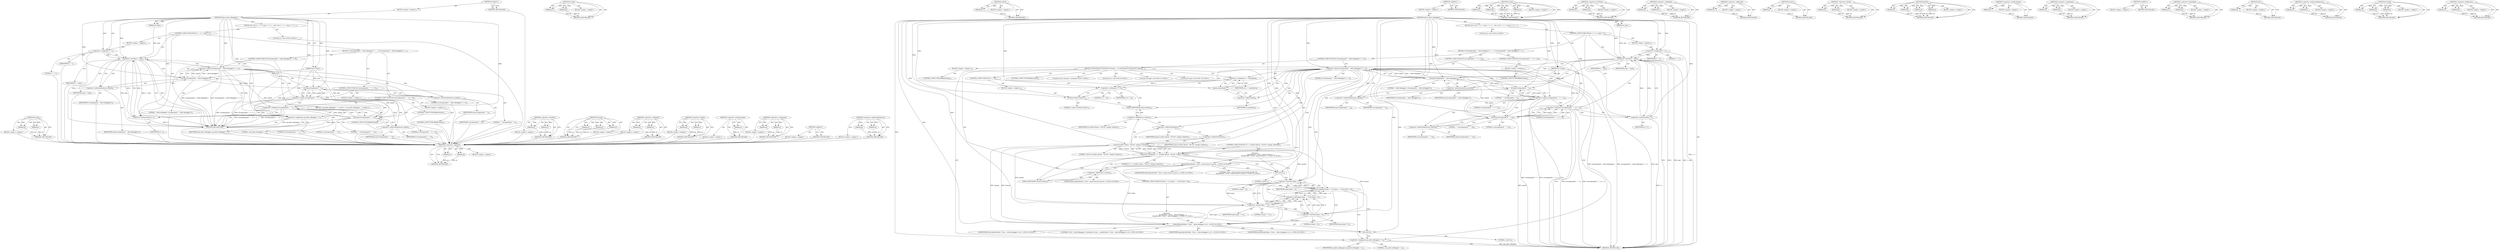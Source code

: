 digraph "&lt;operator&gt;.fieldAccess" {
vulnerable_100 [label=<(METHOD,strcmp)>];
vulnerable_101 [label=<(PARAM,p1)>];
vulnerable_102 [label=<(PARAM,p2)>];
vulnerable_103 [label=<(BLOCK,&lt;empty&gt;,&lt;empty&gt;)>];
vulnerable_104 [label=<(METHOD_RETURN,ANY)>];
vulnerable_6 [label=<(METHOD,&lt;global&gt;)<SUB>1</SUB>>];
vulnerable_7 [label=<(BLOCK,&lt;empty&gt;,&lt;empty&gt;)<SUB>1</SUB>>];
vulnerable_8 [label=<(METHOD,detect_allow_debuggers)<SUB>1</SUB>>];
vulnerable_9 [label=<(PARAM,int argc)<SUB>1</SUB>>];
vulnerable_10 [label=<(PARAM,char **argv)<SUB>1</SUB>>];
vulnerable_11 [label=<(BLOCK,{
	int i;
	
 	for (i = 1; i &lt; argc; i++) {
 		i...,{
	int i;
	
 	for (i = 1; i &lt; argc; i++) {
 		i...)<SUB>1</SUB>>];
vulnerable_12 [label="<(LOCAL,int i: int)<SUB>2</SUB>>"];
vulnerable_13 [label=<(CONTROL_STRUCTURE,FOR,for (i = 1;i &lt; argc;i++))<SUB>4</SUB>>];
vulnerable_14 [label=<(BLOCK,&lt;empty&gt;,&lt;empty&gt;)<SUB>4</SUB>>];
vulnerable_15 [label=<(&lt;operator&gt;.assignment,i = 1)<SUB>4</SUB>>];
vulnerable_16 [label=<(IDENTIFIER,i,i = 1)<SUB>4</SUB>>];
vulnerable_17 [label=<(LITERAL,1,i = 1)<SUB>4</SUB>>];
vulnerable_18 [label=<(&lt;operator&gt;.lessThan,i &lt; argc)<SUB>4</SUB>>];
vulnerable_19 [label=<(IDENTIFIER,i,i &lt; argc)<SUB>4</SUB>>];
vulnerable_20 [label=<(IDENTIFIER,argc,i &lt; argc)<SUB>4</SUB>>];
vulnerable_21 [label=<(&lt;operator&gt;.postIncrement,i++)<SUB>4</SUB>>];
vulnerable_22 [label=<(IDENTIFIER,i,i++)<SUB>4</SUB>>];
vulnerable_23 [label=<(BLOCK,{
 		if (strcmp(argv[i], &quot;--allow-debuggers&quot;) =...,{
 		if (strcmp(argv[i], &quot;--allow-debuggers&quot;) =...)<SUB>4</SUB>>];
vulnerable_24 [label=<(CONTROL_STRUCTURE,IF,if (strcmp(argv[i], &quot;--allow-debuggers&quot;) == 0))<SUB>5</SUB>>];
vulnerable_25 [label=<(&lt;operator&gt;.equals,strcmp(argv[i], &quot;--allow-debuggers&quot;) == 0)<SUB>5</SUB>>];
vulnerable_26 [label=<(strcmp,strcmp(argv[i], &quot;--allow-debuggers&quot;))<SUB>5</SUB>>];
vulnerable_27 [label=<(&lt;operator&gt;.indirectIndexAccess,argv[i])<SUB>5</SUB>>];
vulnerable_28 [label=<(IDENTIFIER,argv,strcmp(argv[i], &quot;--allow-debuggers&quot;))<SUB>5</SUB>>];
vulnerable_29 [label=<(IDENTIFIER,i,strcmp(argv[i], &quot;--allow-debuggers&quot;))<SUB>5</SUB>>];
vulnerable_30 [label=<(LITERAL,&quot;--allow-debuggers&quot;,strcmp(argv[i], &quot;--allow-debuggers&quot;))<SUB>5</SUB>>];
vulnerable_31 [label=<(LITERAL,0,strcmp(argv[i], &quot;--allow-debuggers&quot;) == 0)<SUB>5</SUB>>];
vulnerable_32 [label=<(BLOCK,{
 			arg_allow_debuggers = 1;
 			break;
 		},{
 			arg_allow_debuggers = 1;
 			break;
 		})<SUB>5</SUB>>];
vulnerable_33 [label=<(&lt;operator&gt;.assignment,arg_allow_debuggers = 1)<SUB>6</SUB>>];
vulnerable_34 [label=<(IDENTIFIER,arg_allow_debuggers,arg_allow_debuggers = 1)<SUB>6</SUB>>];
vulnerable_35 [label=<(LITERAL,1,arg_allow_debuggers = 1)<SUB>6</SUB>>];
vulnerable_36 [label=<(CONTROL_STRUCTURE,BREAK,break;)<SUB>7</SUB>>];
vulnerable_37 [label=<(CONTROL_STRUCTURE,IF,if (strcmp(argv[i], &quot;--&quot;) == 0))<SUB>10</SUB>>];
vulnerable_38 [label=<(&lt;operator&gt;.equals,strcmp(argv[i], &quot;--&quot;) == 0)<SUB>10</SUB>>];
vulnerable_39 [label=<(strcmp,strcmp(argv[i], &quot;--&quot;))<SUB>10</SUB>>];
vulnerable_40 [label=<(&lt;operator&gt;.indirectIndexAccess,argv[i])<SUB>10</SUB>>];
vulnerable_41 [label=<(IDENTIFIER,argv,strcmp(argv[i], &quot;--&quot;))<SUB>10</SUB>>];
vulnerable_42 [label=<(IDENTIFIER,i,strcmp(argv[i], &quot;--&quot;))<SUB>10</SUB>>];
vulnerable_43 [label=<(LITERAL,&quot;--&quot;,strcmp(argv[i], &quot;--&quot;))<SUB>10</SUB>>];
vulnerable_44 [label=<(LITERAL,0,strcmp(argv[i], &quot;--&quot;) == 0)<SUB>10</SUB>>];
vulnerable_45 [label=<(BLOCK,&lt;empty&gt;,&lt;empty&gt;)<SUB>11</SUB>>];
vulnerable_46 [label=<(CONTROL_STRUCTURE,BREAK,break;)<SUB>11</SUB>>];
vulnerable_47 [label=<(CONTROL_STRUCTURE,IF,if (strncmp(argv[i], &quot;--&quot;, 2) != 0))<SUB>12</SUB>>];
vulnerable_48 [label=<(&lt;operator&gt;.notEquals,strncmp(argv[i], &quot;--&quot;, 2) != 0)<SUB>12</SUB>>];
vulnerable_49 [label=<(strncmp,strncmp(argv[i], &quot;--&quot;, 2))<SUB>12</SUB>>];
vulnerable_50 [label=<(&lt;operator&gt;.indirectIndexAccess,argv[i])<SUB>12</SUB>>];
vulnerable_51 [label=<(IDENTIFIER,argv,strncmp(argv[i], &quot;--&quot;, 2))<SUB>12</SUB>>];
vulnerable_52 [label=<(IDENTIFIER,i,strncmp(argv[i], &quot;--&quot;, 2))<SUB>12</SUB>>];
vulnerable_53 [label=<(LITERAL,&quot;--&quot;,strncmp(argv[i], &quot;--&quot;, 2))<SUB>12</SUB>>];
vulnerable_54 [label=<(LITERAL,2,strncmp(argv[i], &quot;--&quot;, 2))<SUB>12</SUB>>];
vulnerable_55 [label=<(LITERAL,0,strncmp(argv[i], &quot;--&quot;, 2) != 0)<SUB>12</SUB>>];
vulnerable_56 [label=<(BLOCK,&lt;empty&gt;,&lt;empty&gt;)<SUB>13</SUB>>];
vulnerable_57 [label=<(CONTROL_STRUCTURE,BREAK,break;)<SUB>13</SUB>>];
vulnerable_58 [label=<(METHOD_RETURN,void)<SUB>1</SUB>>];
vulnerable_60 [label=<(METHOD_RETURN,ANY)<SUB>1</SUB>>];
vulnerable_86 [label=<(METHOD,&lt;operator&gt;.lessThan)>];
vulnerable_87 [label=<(PARAM,p1)>];
vulnerable_88 [label=<(PARAM,p2)>];
vulnerable_89 [label=<(BLOCK,&lt;empty&gt;,&lt;empty&gt;)>];
vulnerable_90 [label=<(METHOD_RETURN,ANY)>];
vulnerable_115 [label=<(METHOD,strncmp)>];
vulnerable_116 [label=<(PARAM,p1)>];
vulnerable_117 [label=<(PARAM,p2)>];
vulnerable_118 [label=<(PARAM,p3)>];
vulnerable_119 [label=<(BLOCK,&lt;empty&gt;,&lt;empty&gt;)>];
vulnerable_120 [label=<(METHOD_RETURN,ANY)>];
vulnerable_110 [label=<(METHOD,&lt;operator&gt;.notEquals)>];
vulnerable_111 [label=<(PARAM,p1)>];
vulnerable_112 [label=<(PARAM,p2)>];
vulnerable_113 [label=<(BLOCK,&lt;empty&gt;,&lt;empty&gt;)>];
vulnerable_114 [label=<(METHOD_RETURN,ANY)>];
vulnerable_95 [label=<(METHOD,&lt;operator&gt;.equals)>];
vulnerable_96 [label=<(PARAM,p1)>];
vulnerable_97 [label=<(PARAM,p2)>];
vulnerable_98 [label=<(BLOCK,&lt;empty&gt;,&lt;empty&gt;)>];
vulnerable_99 [label=<(METHOD_RETURN,ANY)>];
vulnerable_91 [label=<(METHOD,&lt;operator&gt;.postIncrement)>];
vulnerable_92 [label=<(PARAM,p1)>];
vulnerable_93 [label=<(BLOCK,&lt;empty&gt;,&lt;empty&gt;)>];
vulnerable_94 [label=<(METHOD_RETURN,ANY)>];
vulnerable_81 [label=<(METHOD,&lt;operator&gt;.assignment)>];
vulnerable_82 [label=<(PARAM,p1)>];
vulnerable_83 [label=<(PARAM,p2)>];
vulnerable_84 [label=<(BLOCK,&lt;empty&gt;,&lt;empty&gt;)>];
vulnerable_85 [label=<(METHOD_RETURN,ANY)>];
vulnerable_75 [label=<(METHOD,&lt;global&gt;)<SUB>1</SUB>>];
vulnerable_76 [label=<(BLOCK,&lt;empty&gt;,&lt;empty&gt;)>];
vulnerable_77 [label=<(METHOD_RETURN,ANY)>];
vulnerable_105 [label=<(METHOD,&lt;operator&gt;.indirectIndexAccess)>];
vulnerable_106 [label=<(PARAM,p1)>];
vulnerable_107 [label=<(PARAM,p2)>];
vulnerable_108 [label=<(BLOCK,&lt;empty&gt;,&lt;empty&gt;)>];
vulnerable_109 [label=<(METHOD_RETURN,ANY)>];
fixed_215 [label=<(METHOD,&lt;operator&gt;.logicalOr)>];
fixed_216 [label=<(PARAM,p1)>];
fixed_217 [label=<(PARAM,p2)>];
fixed_218 [label=<(BLOCK,&lt;empty&gt;,&lt;empty&gt;)>];
fixed_219 [label=<(METHOD_RETURN,ANY)>];
fixed_165 [label=<(METHOD,strcmp)>];
fixed_166 [label=<(PARAM,p1)>];
fixed_167 [label=<(PARAM,p2)>];
fixed_168 [label=<(BLOCK,&lt;empty&gt;,&lt;empty&gt;)>];
fixed_169 [label=<(METHOD_RETURN,ANY)>];
fixed_188 [label=<(METHOD,errExit)>];
fixed_189 [label=<(PARAM,p1)>];
fixed_190 [label=<(BLOCK,&lt;empty&gt;,&lt;empty&gt;)>];
fixed_191 [label=<(METHOD_RETURN,ANY)>];
fixed_6 [label=<(METHOD,&lt;global&gt;)<SUB>1</SUB>>];
fixed_7 [label=<(BLOCK,&lt;empty&gt;,&lt;empty&gt;)<SUB>1</SUB>>];
fixed_8 [label=<(METHOD,detect_allow_debuggers)<SUB>1</SUB>>];
fixed_9 [label=<(PARAM,int argc)<SUB>1</SUB>>];
fixed_10 [label=<(PARAM,char **argv)<SUB>1</SUB>>];
fixed_11 [label=<(BLOCK,{
	int i;
	
 	for (i = 1; i &lt; argc; i++) {
 		i...,{
	int i;
	
 	for (i = 1; i &lt; argc; i++) {
 		i...)<SUB>1</SUB>>];
fixed_12 [label="<(LOCAL,int i: int)<SUB>2</SUB>>"];
fixed_13 [label=<(CONTROL_STRUCTURE,FOR,for (i = 1;i &lt; argc;i++))<SUB>4</SUB>>];
fixed_14 [label=<(BLOCK,&lt;empty&gt;,&lt;empty&gt;)<SUB>4</SUB>>];
fixed_15 [label=<(&lt;operator&gt;.assignment,i = 1)<SUB>4</SUB>>];
fixed_16 [label=<(IDENTIFIER,i,i = 1)<SUB>4</SUB>>];
fixed_17 [label=<(LITERAL,1,i = 1)<SUB>4</SUB>>];
fixed_18 [label=<(&lt;operator&gt;.lessThan,i &lt; argc)<SUB>4</SUB>>];
fixed_19 [label=<(IDENTIFIER,i,i &lt; argc)<SUB>4</SUB>>];
fixed_20 [label=<(IDENTIFIER,argc,i &lt; argc)<SUB>4</SUB>>];
fixed_21 [label=<(&lt;operator&gt;.postIncrement,i++)<SUB>4</SUB>>];
fixed_22 [label=<(IDENTIFIER,i,i++)<SUB>4</SUB>>];
fixed_23 [label=<(BLOCK,{
 		if (strcmp(argv[i], &quot;--allow-debuggers&quot;) =...,{
 		if (strcmp(argv[i], &quot;--allow-debuggers&quot;) =...)<SUB>4</SUB>>];
fixed_24 [label=<(CONTROL_STRUCTURE,IF,if (strcmp(argv[i], &quot;--allow-debuggers&quot;) == 0))<SUB>5</SUB>>];
fixed_25 [label=<(&lt;operator&gt;.equals,strcmp(argv[i], &quot;--allow-debuggers&quot;) == 0)<SUB>5</SUB>>];
fixed_26 [label=<(strcmp,strcmp(argv[i], &quot;--allow-debuggers&quot;))<SUB>5</SUB>>];
fixed_27 [label=<(&lt;operator&gt;.indirectIndexAccess,argv[i])<SUB>5</SUB>>];
fixed_28 [label=<(IDENTIFIER,argv,strcmp(argv[i], &quot;--allow-debuggers&quot;))<SUB>5</SUB>>];
fixed_29 [label=<(IDENTIFIER,i,strcmp(argv[i], &quot;--allow-debuggers&quot;))<SUB>5</SUB>>];
fixed_30 [label=<(LITERAL,&quot;--allow-debuggers&quot;,strcmp(argv[i], &quot;--allow-debuggers&quot;))<SUB>5</SUB>>];
fixed_31 [label=<(LITERAL,0,strcmp(argv[i], &quot;--allow-debuggers&quot;) == 0)<SUB>5</SUB>>];
fixed_32 [label=<(BLOCK,{
			// check kernel version
			struct utsname ...,{
			// check kernel version
			struct utsname ...)<SUB>5</SUB>>];
fixed_33 [label="<(LOCAL,struct utsname u: utsname)<SUB>7</SUB>>"];
fixed_34 [label="<(LOCAL,int rv: int)<SUB>8</SUB>>"];
fixed_35 [label=<(&lt;operator&gt;.assignment,rv = uname(&amp;u))<SUB>8</SUB>>];
fixed_36 [label=<(IDENTIFIER,rv,rv = uname(&amp;u))<SUB>8</SUB>>];
fixed_37 [label=<(uname,uname(&amp;u))<SUB>8</SUB>>];
fixed_38 [label=<(&lt;operator&gt;.addressOf,&amp;u)<SUB>8</SUB>>];
fixed_39 [label=<(IDENTIFIER,u,uname(&amp;u))<SUB>8</SUB>>];
fixed_40 [label=<(CONTROL_STRUCTURE,IF,if (rv != 0))<SUB>9</SUB>>];
fixed_41 [label=<(&lt;operator&gt;.notEquals,rv != 0)<SUB>9</SUB>>];
fixed_42 [label=<(IDENTIFIER,rv,rv != 0)<SUB>9</SUB>>];
fixed_43 [label=<(LITERAL,0,rv != 0)<SUB>9</SUB>>];
fixed_44 [label=<(BLOCK,&lt;empty&gt;,&lt;empty&gt;)<SUB>10</SUB>>];
fixed_45 [label=<(errExit,errExit(&quot;uname&quot;))<SUB>10</SUB>>];
fixed_46 [label=<(LITERAL,&quot;uname&quot;,errExit(&quot;uname&quot;))<SUB>10</SUB>>];
fixed_47 [label="<(LOCAL,int major: int)<SUB>11</SUB>>"];
fixed_48 [label="<(LOCAL,int minor: int)<SUB>12</SUB>>"];
fixed_49 [label=<(CONTROL_STRUCTURE,IF,if (2 != sscanf(u.release, &quot;%d.%d&quot;, &amp;major, &amp;minor)))<SUB>13</SUB>>];
fixed_50 [label=<(&lt;operator&gt;.notEquals,2 != sscanf(u.release, &quot;%d.%d&quot;, &amp;major, &amp;minor))<SUB>13</SUB>>];
fixed_51 [label=<(LITERAL,2,2 != sscanf(u.release, &quot;%d.%d&quot;, &amp;major, &amp;minor))<SUB>13</SUB>>];
fixed_52 [label=<(sscanf,sscanf(u.release, &quot;%d.%d&quot;, &amp;major, &amp;minor))<SUB>13</SUB>>];
fixed_53 [label=<(&lt;operator&gt;.fieldAccess,u.release)<SUB>13</SUB>>];
fixed_54 [label=<(IDENTIFIER,u,sscanf(u.release, &quot;%d.%d&quot;, &amp;major, &amp;minor))<SUB>13</SUB>>];
fixed_55 [label=<(FIELD_IDENTIFIER,release,release)<SUB>13</SUB>>];
fixed_56 [label=<(LITERAL,&quot;%d.%d&quot;,sscanf(u.release, &quot;%d.%d&quot;, &amp;major, &amp;minor))<SUB>13</SUB>>];
fixed_57 [label=<(&lt;operator&gt;.addressOf,&amp;major)<SUB>13</SUB>>];
fixed_58 [label=<(IDENTIFIER,major,sscanf(u.release, &quot;%d.%d&quot;, &amp;major, &amp;minor))<SUB>13</SUB>>];
fixed_59 [label=<(&lt;operator&gt;.addressOf,&amp;minor)<SUB>13</SUB>>];
fixed_60 [label=<(IDENTIFIER,minor,sscanf(u.release, &quot;%d.%d&quot;, &amp;major, &amp;minor))<SUB>13</SUB>>];
fixed_61 [label="<(BLOCK,{
				fprintf(stderr, &quot;Error: cannot extract Li...,{
				fprintf(stderr, &quot;Error: cannot extract Li...)<SUB>13</SUB>>"];
fixed_62 [label="<(fprintf,fprintf(stderr, &quot;Error: cannot extract Linux ke...)<SUB>14</SUB>>"];
fixed_63 [label="<(IDENTIFIER,stderr,fprintf(stderr, &quot;Error: cannot extract Linux ke...)<SUB>14</SUB>>"];
fixed_64 [label="<(LITERAL,&quot;Error: cannot extract Linux kernel version: %s\n&quot;,fprintf(stderr, &quot;Error: cannot extract Linux ke...)<SUB>14</SUB>>"];
fixed_65 [label=<(&lt;operator&gt;.fieldAccess,u.version)<SUB>14</SUB>>];
fixed_66 [label="<(IDENTIFIER,u,fprintf(stderr, &quot;Error: cannot extract Linux ke...)<SUB>14</SUB>>"];
fixed_67 [label=<(FIELD_IDENTIFIER,version,version)<SUB>14</SUB>>];
fixed_68 [label=<(exit,exit(1))<SUB>15</SUB>>];
fixed_69 [label=<(LITERAL,1,exit(1))<SUB>15</SUB>>];
fixed_70 [label=<(CONTROL_STRUCTURE,IF,if (major &lt; 4 || (major == 4 &amp;&amp; minor &lt; 8)))<SUB>17</SUB>>];
fixed_71 [label=<(&lt;operator&gt;.logicalOr,major &lt; 4 || (major == 4 &amp;&amp; minor &lt; 8))<SUB>17</SUB>>];
fixed_72 [label=<(&lt;operator&gt;.lessThan,major &lt; 4)<SUB>17</SUB>>];
fixed_73 [label=<(IDENTIFIER,major,major &lt; 4)<SUB>17</SUB>>];
fixed_74 [label=<(LITERAL,4,major &lt; 4)<SUB>17</SUB>>];
fixed_75 [label=<(&lt;operator&gt;.logicalAnd,major == 4 &amp;&amp; minor &lt; 8)<SUB>17</SUB>>];
fixed_76 [label=<(&lt;operator&gt;.equals,major == 4)<SUB>17</SUB>>];
fixed_77 [label=<(IDENTIFIER,major,major == 4)<SUB>17</SUB>>];
fixed_78 [label=<(LITERAL,4,major == 4)<SUB>17</SUB>>];
fixed_79 [label=<(&lt;operator&gt;.lessThan,minor &lt; 8)<SUB>17</SUB>>];
fixed_80 [label=<(IDENTIFIER,minor,minor &lt; 8)<SUB>17</SUB>>];
fixed_81 [label=<(LITERAL,8,minor &lt; 8)<SUB>17</SUB>>];
fixed_82 [label="<(BLOCK,{
				fprintf(stderr, &quot;Error: --allow-debuggers...,{
				fprintf(stderr, &quot;Error: --allow-debuggers...)<SUB>17</SUB>>"];
fixed_83 [label="<(fprintf,fprintf(stderr, &quot;Error: --allow-debuggers is di...)<SUB>18</SUB>>"];
fixed_84 [label="<(IDENTIFIER,stderr,fprintf(stderr, &quot;Error: --allow-debuggers is di...)<SUB>18</SUB>>"];
fixed_85 [label="<(LITERAL,&quot;Error: --allow-debuggers is disabled on Linux ...,fprintf(stderr, &quot;Error: --allow-debuggers is di...)<SUB>18</SUB>>"];
fixed_86 [label="<(IDENTIFIER,major,fprintf(stderr, &quot;Error: --allow-debuggers is di...)<SUB>20</SUB>>"];
fixed_87 [label="<(IDENTIFIER,minor,fprintf(stderr, &quot;Error: --allow-debuggers is di...)<SUB>20</SUB>>"];
fixed_88 [label=<(exit,exit(1))<SUB>21</SUB>>];
fixed_89 [label=<(LITERAL,1,exit(1))<SUB>21</SUB>>];
fixed_90 [label=<(&lt;operator&gt;.assignment,arg_allow_debuggers = 1)<SUB>24</SUB>>];
fixed_91 [label=<(IDENTIFIER,arg_allow_debuggers,arg_allow_debuggers = 1)<SUB>24</SUB>>];
fixed_92 [label=<(LITERAL,1,arg_allow_debuggers = 1)<SUB>24</SUB>>];
fixed_93 [label=<(CONTROL_STRUCTURE,BREAK,break;)<SUB>25</SUB>>];
fixed_94 [label=<(CONTROL_STRUCTURE,IF,if (strcmp(argv[i], &quot;--&quot;) == 0))<SUB>28</SUB>>];
fixed_95 [label=<(&lt;operator&gt;.equals,strcmp(argv[i], &quot;--&quot;) == 0)<SUB>28</SUB>>];
fixed_96 [label=<(strcmp,strcmp(argv[i], &quot;--&quot;))<SUB>28</SUB>>];
fixed_97 [label=<(&lt;operator&gt;.indirectIndexAccess,argv[i])<SUB>28</SUB>>];
fixed_98 [label=<(IDENTIFIER,argv,strcmp(argv[i], &quot;--&quot;))<SUB>28</SUB>>];
fixed_99 [label=<(IDENTIFIER,i,strcmp(argv[i], &quot;--&quot;))<SUB>28</SUB>>];
fixed_100 [label=<(LITERAL,&quot;--&quot;,strcmp(argv[i], &quot;--&quot;))<SUB>28</SUB>>];
fixed_101 [label=<(LITERAL,0,strcmp(argv[i], &quot;--&quot;) == 0)<SUB>28</SUB>>];
fixed_102 [label=<(BLOCK,&lt;empty&gt;,&lt;empty&gt;)<SUB>29</SUB>>];
fixed_103 [label=<(CONTROL_STRUCTURE,BREAK,break;)<SUB>29</SUB>>];
fixed_104 [label=<(CONTROL_STRUCTURE,IF,if (strncmp(argv[i], &quot;--&quot;, 2) != 0))<SUB>30</SUB>>];
fixed_105 [label=<(&lt;operator&gt;.notEquals,strncmp(argv[i], &quot;--&quot;, 2) != 0)<SUB>30</SUB>>];
fixed_106 [label=<(strncmp,strncmp(argv[i], &quot;--&quot;, 2))<SUB>30</SUB>>];
fixed_107 [label=<(&lt;operator&gt;.indirectIndexAccess,argv[i])<SUB>30</SUB>>];
fixed_108 [label=<(IDENTIFIER,argv,strncmp(argv[i], &quot;--&quot;, 2))<SUB>30</SUB>>];
fixed_109 [label=<(IDENTIFIER,i,strncmp(argv[i], &quot;--&quot;, 2))<SUB>30</SUB>>];
fixed_110 [label=<(LITERAL,&quot;--&quot;,strncmp(argv[i], &quot;--&quot;, 2))<SUB>30</SUB>>];
fixed_111 [label=<(LITERAL,2,strncmp(argv[i], &quot;--&quot;, 2))<SUB>30</SUB>>];
fixed_112 [label=<(LITERAL,0,strncmp(argv[i], &quot;--&quot;, 2) != 0)<SUB>30</SUB>>];
fixed_113 [label=<(BLOCK,&lt;empty&gt;,&lt;empty&gt;)<SUB>31</SUB>>];
fixed_114 [label=<(CONTROL_STRUCTURE,BREAK,break;)<SUB>31</SUB>>];
fixed_115 [label=<(METHOD_RETURN,void)<SUB>1</SUB>>];
fixed_117 [label=<(METHOD_RETURN,ANY)<SUB>1</SUB>>];
fixed_192 [label=<(METHOD,sscanf)>];
fixed_193 [label=<(PARAM,p1)>];
fixed_194 [label=<(PARAM,p2)>];
fixed_195 [label=<(PARAM,p3)>];
fixed_196 [label=<(PARAM,p4)>];
fixed_197 [label=<(BLOCK,&lt;empty&gt;,&lt;empty&gt;)>];
fixed_198 [label=<(METHOD_RETURN,ANY)>];
fixed_151 [label=<(METHOD,&lt;operator&gt;.lessThan)>];
fixed_152 [label=<(PARAM,p1)>];
fixed_153 [label=<(PARAM,p2)>];
fixed_154 [label=<(BLOCK,&lt;empty&gt;,&lt;empty&gt;)>];
fixed_155 [label=<(METHOD_RETURN,ANY)>];
fixed_183 [label=<(METHOD,&lt;operator&gt;.notEquals)>];
fixed_184 [label=<(PARAM,p1)>];
fixed_185 [label=<(PARAM,p2)>];
fixed_186 [label=<(BLOCK,&lt;empty&gt;,&lt;empty&gt;)>];
fixed_187 [label=<(METHOD_RETURN,ANY)>];
fixed_179 [label=<(METHOD,&lt;operator&gt;.addressOf)>];
fixed_180 [label=<(PARAM,p1)>];
fixed_181 [label=<(BLOCK,&lt;empty&gt;,&lt;empty&gt;)>];
fixed_182 [label=<(METHOD_RETURN,ANY)>];
fixed_175 [label=<(METHOD,uname)>];
fixed_176 [label=<(PARAM,p1)>];
fixed_177 [label=<(BLOCK,&lt;empty&gt;,&lt;empty&gt;)>];
fixed_178 [label=<(METHOD_RETURN,ANY)>];
fixed_160 [label=<(METHOD,&lt;operator&gt;.equals)>];
fixed_161 [label=<(PARAM,p1)>];
fixed_162 [label=<(PARAM,p2)>];
fixed_163 [label=<(BLOCK,&lt;empty&gt;,&lt;empty&gt;)>];
fixed_164 [label=<(METHOD_RETURN,ANY)>];
fixed_204 [label=<(METHOD,fprintf)>];
fixed_205 [label=<(PARAM,p1)>];
fixed_206 [label=<(PARAM,p2)>];
fixed_207 [label=<(PARAM,p3)>];
fixed_208 [label=<(PARAM,p4)>];
fixed_209 [label=<(BLOCK,&lt;empty&gt;,&lt;empty&gt;)>];
fixed_210 [label=<(METHOD_RETURN,ANY)>];
fixed_156 [label=<(METHOD,&lt;operator&gt;.postIncrement)>];
fixed_157 [label=<(PARAM,p1)>];
fixed_158 [label=<(BLOCK,&lt;empty&gt;,&lt;empty&gt;)>];
fixed_159 [label=<(METHOD_RETURN,ANY)>];
fixed_146 [label=<(METHOD,&lt;operator&gt;.assignment)>];
fixed_147 [label=<(PARAM,p1)>];
fixed_148 [label=<(PARAM,p2)>];
fixed_149 [label=<(BLOCK,&lt;empty&gt;,&lt;empty&gt;)>];
fixed_150 [label=<(METHOD_RETURN,ANY)>];
fixed_140 [label=<(METHOD,&lt;global&gt;)<SUB>1</SUB>>];
fixed_141 [label=<(BLOCK,&lt;empty&gt;,&lt;empty&gt;)>];
fixed_142 [label=<(METHOD_RETURN,ANY)>];
fixed_220 [label=<(METHOD,&lt;operator&gt;.logicalAnd)>];
fixed_221 [label=<(PARAM,p1)>];
fixed_222 [label=<(PARAM,p2)>];
fixed_223 [label=<(BLOCK,&lt;empty&gt;,&lt;empty&gt;)>];
fixed_224 [label=<(METHOD_RETURN,ANY)>];
fixed_211 [label=<(METHOD,exit)>];
fixed_212 [label=<(PARAM,p1)>];
fixed_213 [label=<(BLOCK,&lt;empty&gt;,&lt;empty&gt;)>];
fixed_214 [label=<(METHOD_RETURN,ANY)>];
fixed_170 [label=<(METHOD,&lt;operator&gt;.indirectIndexAccess)>];
fixed_171 [label=<(PARAM,p1)>];
fixed_172 [label=<(PARAM,p2)>];
fixed_173 [label=<(BLOCK,&lt;empty&gt;,&lt;empty&gt;)>];
fixed_174 [label=<(METHOD_RETURN,ANY)>];
fixed_225 [label=<(METHOD,strncmp)>];
fixed_226 [label=<(PARAM,p1)>];
fixed_227 [label=<(PARAM,p2)>];
fixed_228 [label=<(PARAM,p3)>];
fixed_229 [label=<(BLOCK,&lt;empty&gt;,&lt;empty&gt;)>];
fixed_230 [label=<(METHOD_RETURN,ANY)>];
fixed_199 [label=<(METHOD,&lt;operator&gt;.fieldAccess)>];
fixed_200 [label=<(PARAM,p1)>];
fixed_201 [label=<(PARAM,p2)>];
fixed_202 [label=<(BLOCK,&lt;empty&gt;,&lt;empty&gt;)>];
fixed_203 [label=<(METHOD_RETURN,ANY)>];
vulnerable_100 -> vulnerable_101  [key=0, label="AST: "];
vulnerable_100 -> vulnerable_101  [key=1, label="DDG: "];
vulnerable_100 -> vulnerable_103  [key=0, label="AST: "];
vulnerable_100 -> vulnerable_102  [key=0, label="AST: "];
vulnerable_100 -> vulnerable_102  [key=1, label="DDG: "];
vulnerable_100 -> vulnerable_104  [key=0, label="AST: "];
vulnerable_100 -> vulnerable_104  [key=1, label="CFG: "];
vulnerable_101 -> vulnerable_104  [key=0, label="DDG: p1"];
vulnerable_102 -> vulnerable_104  [key=0, label="DDG: p2"];
vulnerable_103 -> fixed_215  [key=0];
vulnerable_104 -> fixed_215  [key=0];
vulnerable_6 -> vulnerable_7  [key=0, label="AST: "];
vulnerable_6 -> vulnerable_60  [key=0, label="AST: "];
vulnerable_6 -> vulnerable_60  [key=1, label="CFG: "];
vulnerable_7 -> vulnerable_8  [key=0, label="AST: "];
vulnerable_8 -> vulnerable_9  [key=0, label="AST: "];
vulnerable_8 -> vulnerable_9  [key=1, label="DDG: "];
vulnerable_8 -> vulnerable_10  [key=0, label="AST: "];
vulnerable_8 -> vulnerable_10  [key=1, label="DDG: "];
vulnerable_8 -> vulnerable_11  [key=0, label="AST: "];
vulnerable_8 -> vulnerable_58  [key=0, label="AST: "];
vulnerable_8 -> vulnerable_15  [key=0, label="CFG: "];
vulnerable_8 -> vulnerable_15  [key=1, label="DDG: "];
vulnerable_8 -> vulnerable_18  [key=0, label="DDG: "];
vulnerable_8 -> vulnerable_21  [key=0, label="DDG: "];
vulnerable_8 -> vulnerable_25  [key=0, label="DDG: "];
vulnerable_8 -> vulnerable_33  [key=0, label="DDG: "];
vulnerable_8 -> vulnerable_38  [key=0, label="DDG: "];
vulnerable_8 -> vulnerable_48  [key=0, label="DDG: "];
vulnerable_8 -> vulnerable_26  [key=0, label="DDG: "];
vulnerable_8 -> vulnerable_39  [key=0, label="DDG: "];
vulnerable_8 -> vulnerable_49  [key=0, label="DDG: "];
vulnerable_9 -> vulnerable_18  [key=0, label="DDG: argc"];
vulnerable_10 -> vulnerable_58  [key=0, label="DDG: argv"];
vulnerable_10 -> vulnerable_26  [key=0, label="DDG: argv"];
vulnerable_10 -> vulnerable_39  [key=0, label="DDG: argv"];
vulnerable_10 -> vulnerable_49  [key=0, label="DDG: argv"];
vulnerable_11 -> vulnerable_12  [key=0, label="AST: "];
vulnerable_11 -> vulnerable_13  [key=0, label="AST: "];
vulnerable_12 -> fixed_215  [key=0];
vulnerable_13 -> vulnerable_14  [key=0, label="AST: "];
vulnerable_13 -> vulnerable_18  [key=0, label="AST: "];
vulnerable_13 -> vulnerable_21  [key=0, label="AST: "];
vulnerable_13 -> vulnerable_23  [key=0, label="AST: "];
vulnerable_14 -> vulnerable_15  [key=0, label="AST: "];
vulnerable_15 -> vulnerable_16  [key=0, label="AST: "];
vulnerable_15 -> vulnerable_17  [key=0, label="AST: "];
vulnerable_15 -> vulnerable_18  [key=0, label="CFG: "];
vulnerable_15 -> vulnerable_18  [key=1, label="DDG: i"];
vulnerable_15 -> vulnerable_58  [key=0, label="DDG: i = 1"];
vulnerable_16 -> fixed_215  [key=0];
vulnerable_17 -> fixed_215  [key=0];
vulnerable_18 -> vulnerable_19  [key=0, label="AST: "];
vulnerable_18 -> vulnerable_20  [key=0, label="AST: "];
vulnerable_18 -> vulnerable_58  [key=0, label="CFG: "];
vulnerable_18 -> vulnerable_58  [key=1, label="DDG: i"];
vulnerable_18 -> vulnerable_58  [key=2, label="DDG: argc"];
vulnerable_18 -> vulnerable_58  [key=3, label="DDG: i &lt; argc"];
vulnerable_18 -> vulnerable_27  [key=0, label="CFG: "];
vulnerable_18 -> vulnerable_27  [key=1, label="CDG: "];
vulnerable_18 -> vulnerable_21  [key=0, label="DDG: i"];
vulnerable_18 -> vulnerable_26  [key=0, label="CDG: "];
vulnerable_18 -> vulnerable_25  [key=0, label="CDG: "];
vulnerable_19 -> fixed_215  [key=0];
vulnerable_20 -> fixed_215  [key=0];
vulnerable_21 -> vulnerable_22  [key=0, label="AST: "];
vulnerable_21 -> vulnerable_18  [key=0, label="CFG: "];
vulnerable_21 -> vulnerable_18  [key=1, label="DDG: i"];
vulnerable_21 -> vulnerable_58  [key=0, label="DDG: i++"];
vulnerable_22 -> fixed_215  [key=0];
vulnerable_23 -> vulnerable_24  [key=0, label="AST: "];
vulnerable_23 -> vulnerable_37  [key=0, label="AST: "];
vulnerable_23 -> vulnerable_47  [key=0, label="AST: "];
vulnerable_24 -> vulnerable_25  [key=0, label="AST: "];
vulnerable_24 -> vulnerable_32  [key=0, label="AST: "];
vulnerable_25 -> vulnerable_26  [key=0, label="AST: "];
vulnerable_25 -> vulnerable_31  [key=0, label="AST: "];
vulnerable_25 -> vulnerable_33  [key=0, label="CFG: "];
vulnerable_25 -> vulnerable_33  [key=1, label="CDG: "];
vulnerable_25 -> vulnerable_40  [key=0, label="CFG: "];
vulnerable_25 -> vulnerable_40  [key=1, label="CDG: "];
vulnerable_25 -> vulnerable_58  [key=0, label="DDG: strcmp(argv[i], &quot;--allow-debuggers&quot;)"];
vulnerable_25 -> vulnerable_58  [key=1, label="DDG: strcmp(argv[i], &quot;--allow-debuggers&quot;) == 0"];
vulnerable_25 -> vulnerable_38  [key=0, label="CDG: "];
vulnerable_25 -> vulnerable_39  [key=0, label="CDG: "];
vulnerable_26 -> vulnerable_27  [key=0, label="AST: "];
vulnerable_26 -> vulnerable_30  [key=0, label="AST: "];
vulnerable_26 -> vulnerable_25  [key=0, label="CFG: "];
vulnerable_26 -> vulnerable_25  [key=1, label="DDG: argv[i]"];
vulnerable_26 -> vulnerable_25  [key=2, label="DDG: &quot;--allow-debuggers&quot;"];
vulnerable_26 -> vulnerable_39  [key=0, label="DDG: argv[i]"];
vulnerable_27 -> vulnerable_28  [key=0, label="AST: "];
vulnerable_27 -> vulnerable_29  [key=0, label="AST: "];
vulnerable_27 -> vulnerable_26  [key=0, label="CFG: "];
vulnerable_28 -> fixed_215  [key=0];
vulnerable_29 -> fixed_215  [key=0];
vulnerable_30 -> fixed_215  [key=0];
vulnerable_31 -> fixed_215  [key=0];
vulnerable_32 -> vulnerable_33  [key=0, label="AST: "];
vulnerable_32 -> vulnerable_36  [key=0, label="AST: "];
vulnerable_33 -> vulnerable_34  [key=0, label="AST: "];
vulnerable_33 -> vulnerable_35  [key=0, label="AST: "];
vulnerable_33 -> vulnerable_58  [key=0, label="CFG: "];
vulnerable_33 -> vulnerable_58  [key=1, label="DDG: arg_allow_debuggers"];
vulnerable_34 -> fixed_215  [key=0];
vulnerable_35 -> fixed_215  [key=0];
vulnerable_36 -> fixed_215  [key=0];
vulnerable_37 -> vulnerable_38  [key=0, label="AST: "];
vulnerable_37 -> vulnerable_45  [key=0, label="AST: "];
vulnerable_38 -> vulnerable_39  [key=0, label="AST: "];
vulnerable_38 -> vulnerable_44  [key=0, label="AST: "];
vulnerable_38 -> vulnerable_58  [key=0, label="CFG: "];
vulnerable_38 -> vulnerable_58  [key=1, label="DDG: strcmp(argv[i], &quot;--&quot;)"];
vulnerable_38 -> vulnerable_58  [key=2, label="DDG: strcmp(argv[i], &quot;--&quot;) == 0"];
vulnerable_38 -> vulnerable_50  [key=0, label="CFG: "];
vulnerable_38 -> vulnerable_50  [key=1, label="CDG: "];
vulnerable_38 -> vulnerable_48  [key=0, label="CDG: "];
vulnerable_38 -> vulnerable_49  [key=0, label="CDG: "];
vulnerable_39 -> vulnerable_40  [key=0, label="AST: "];
vulnerable_39 -> vulnerable_43  [key=0, label="AST: "];
vulnerable_39 -> vulnerable_38  [key=0, label="CFG: "];
vulnerable_39 -> vulnerable_38  [key=1, label="DDG: argv[i]"];
vulnerable_39 -> vulnerable_38  [key=2, label="DDG: &quot;--&quot;"];
vulnerable_39 -> vulnerable_49  [key=0, label="DDG: argv[i]"];
vulnerable_40 -> vulnerable_41  [key=0, label="AST: "];
vulnerable_40 -> vulnerable_42  [key=0, label="AST: "];
vulnerable_40 -> vulnerable_39  [key=0, label="CFG: "];
vulnerable_41 -> fixed_215  [key=0];
vulnerable_42 -> fixed_215  [key=0];
vulnerable_43 -> fixed_215  [key=0];
vulnerable_44 -> fixed_215  [key=0];
vulnerable_45 -> vulnerable_46  [key=0, label="AST: "];
vulnerable_46 -> fixed_215  [key=0];
vulnerable_47 -> vulnerable_48  [key=0, label="AST: "];
vulnerable_47 -> vulnerable_56  [key=0, label="AST: "];
vulnerable_48 -> vulnerable_49  [key=0, label="AST: "];
vulnerable_48 -> vulnerable_55  [key=0, label="AST: "];
vulnerable_48 -> vulnerable_58  [key=0, label="CFG: "];
vulnerable_48 -> vulnerable_58  [key=1, label="DDG: strncmp(argv[i], &quot;--&quot;, 2)"];
vulnerable_48 -> vulnerable_58  [key=2, label="DDG: strncmp(argv[i], &quot;--&quot;, 2) != 0"];
vulnerable_48 -> vulnerable_21  [key=0, label="CFG: "];
vulnerable_48 -> vulnerable_21  [key=1, label="CDG: "];
vulnerable_48 -> vulnerable_18  [key=0, label="CDG: "];
vulnerable_49 -> vulnerable_50  [key=0, label="AST: "];
vulnerable_49 -> vulnerable_53  [key=0, label="AST: "];
vulnerable_49 -> vulnerable_54  [key=0, label="AST: "];
vulnerable_49 -> vulnerable_48  [key=0, label="CFG: "];
vulnerable_49 -> vulnerable_48  [key=1, label="DDG: argv[i]"];
vulnerable_49 -> vulnerable_48  [key=2, label="DDG: &quot;--&quot;"];
vulnerable_49 -> vulnerable_48  [key=3, label="DDG: 2"];
vulnerable_49 -> vulnerable_58  [key=0, label="DDG: argv[i]"];
vulnerable_49 -> vulnerable_26  [key=0, label="DDG: argv[i]"];
vulnerable_50 -> vulnerable_51  [key=0, label="AST: "];
vulnerable_50 -> vulnerable_52  [key=0, label="AST: "];
vulnerable_50 -> vulnerable_49  [key=0, label="CFG: "];
vulnerable_51 -> fixed_215  [key=0];
vulnerable_52 -> fixed_215  [key=0];
vulnerable_53 -> fixed_215  [key=0];
vulnerable_54 -> fixed_215  [key=0];
vulnerable_55 -> fixed_215  [key=0];
vulnerable_56 -> vulnerable_57  [key=0, label="AST: "];
vulnerable_57 -> fixed_215  [key=0];
vulnerable_58 -> fixed_215  [key=0];
vulnerable_60 -> fixed_215  [key=0];
vulnerable_86 -> vulnerable_87  [key=0, label="AST: "];
vulnerable_86 -> vulnerable_87  [key=1, label="DDG: "];
vulnerable_86 -> vulnerable_89  [key=0, label="AST: "];
vulnerable_86 -> vulnerable_88  [key=0, label="AST: "];
vulnerable_86 -> vulnerable_88  [key=1, label="DDG: "];
vulnerable_86 -> vulnerable_90  [key=0, label="AST: "];
vulnerable_86 -> vulnerable_90  [key=1, label="CFG: "];
vulnerable_87 -> vulnerable_90  [key=0, label="DDG: p1"];
vulnerable_88 -> vulnerable_90  [key=0, label="DDG: p2"];
vulnerable_89 -> fixed_215  [key=0];
vulnerable_90 -> fixed_215  [key=0];
vulnerable_115 -> vulnerable_116  [key=0, label="AST: "];
vulnerable_115 -> vulnerable_116  [key=1, label="DDG: "];
vulnerable_115 -> vulnerable_119  [key=0, label="AST: "];
vulnerable_115 -> vulnerable_117  [key=0, label="AST: "];
vulnerable_115 -> vulnerable_117  [key=1, label="DDG: "];
vulnerable_115 -> vulnerable_120  [key=0, label="AST: "];
vulnerable_115 -> vulnerable_120  [key=1, label="CFG: "];
vulnerable_115 -> vulnerable_118  [key=0, label="AST: "];
vulnerable_115 -> vulnerable_118  [key=1, label="DDG: "];
vulnerable_116 -> vulnerable_120  [key=0, label="DDG: p1"];
vulnerable_117 -> vulnerable_120  [key=0, label="DDG: p2"];
vulnerable_118 -> vulnerable_120  [key=0, label="DDG: p3"];
vulnerable_119 -> fixed_215  [key=0];
vulnerable_120 -> fixed_215  [key=0];
vulnerable_110 -> vulnerable_111  [key=0, label="AST: "];
vulnerable_110 -> vulnerable_111  [key=1, label="DDG: "];
vulnerable_110 -> vulnerable_113  [key=0, label="AST: "];
vulnerable_110 -> vulnerable_112  [key=0, label="AST: "];
vulnerable_110 -> vulnerable_112  [key=1, label="DDG: "];
vulnerable_110 -> vulnerable_114  [key=0, label="AST: "];
vulnerable_110 -> vulnerable_114  [key=1, label="CFG: "];
vulnerable_111 -> vulnerable_114  [key=0, label="DDG: p1"];
vulnerable_112 -> vulnerable_114  [key=0, label="DDG: p2"];
vulnerable_113 -> fixed_215  [key=0];
vulnerable_114 -> fixed_215  [key=0];
vulnerable_95 -> vulnerable_96  [key=0, label="AST: "];
vulnerable_95 -> vulnerable_96  [key=1, label="DDG: "];
vulnerable_95 -> vulnerable_98  [key=0, label="AST: "];
vulnerable_95 -> vulnerable_97  [key=0, label="AST: "];
vulnerable_95 -> vulnerable_97  [key=1, label="DDG: "];
vulnerable_95 -> vulnerable_99  [key=0, label="AST: "];
vulnerable_95 -> vulnerable_99  [key=1, label="CFG: "];
vulnerable_96 -> vulnerable_99  [key=0, label="DDG: p1"];
vulnerable_97 -> vulnerable_99  [key=0, label="DDG: p2"];
vulnerable_98 -> fixed_215  [key=0];
vulnerable_99 -> fixed_215  [key=0];
vulnerable_91 -> vulnerable_92  [key=0, label="AST: "];
vulnerable_91 -> vulnerable_92  [key=1, label="DDG: "];
vulnerable_91 -> vulnerable_93  [key=0, label="AST: "];
vulnerable_91 -> vulnerable_94  [key=0, label="AST: "];
vulnerable_91 -> vulnerable_94  [key=1, label="CFG: "];
vulnerable_92 -> vulnerable_94  [key=0, label="DDG: p1"];
vulnerable_93 -> fixed_215  [key=0];
vulnerable_94 -> fixed_215  [key=0];
vulnerable_81 -> vulnerable_82  [key=0, label="AST: "];
vulnerable_81 -> vulnerable_82  [key=1, label="DDG: "];
vulnerable_81 -> vulnerable_84  [key=0, label="AST: "];
vulnerable_81 -> vulnerable_83  [key=0, label="AST: "];
vulnerable_81 -> vulnerable_83  [key=1, label="DDG: "];
vulnerable_81 -> vulnerable_85  [key=0, label="AST: "];
vulnerable_81 -> vulnerable_85  [key=1, label="CFG: "];
vulnerable_82 -> vulnerable_85  [key=0, label="DDG: p1"];
vulnerable_83 -> vulnerable_85  [key=0, label="DDG: p2"];
vulnerable_84 -> fixed_215  [key=0];
vulnerable_85 -> fixed_215  [key=0];
vulnerable_75 -> vulnerable_76  [key=0, label="AST: "];
vulnerable_75 -> vulnerable_77  [key=0, label="AST: "];
vulnerable_75 -> vulnerable_77  [key=1, label="CFG: "];
vulnerable_76 -> fixed_215  [key=0];
vulnerable_77 -> fixed_215  [key=0];
vulnerable_105 -> vulnerable_106  [key=0, label="AST: "];
vulnerable_105 -> vulnerable_106  [key=1, label="DDG: "];
vulnerable_105 -> vulnerable_108  [key=0, label="AST: "];
vulnerable_105 -> vulnerable_107  [key=0, label="AST: "];
vulnerable_105 -> vulnerable_107  [key=1, label="DDG: "];
vulnerable_105 -> vulnerable_109  [key=0, label="AST: "];
vulnerable_105 -> vulnerable_109  [key=1, label="CFG: "];
vulnerable_106 -> vulnerable_109  [key=0, label="DDG: p1"];
vulnerable_107 -> vulnerable_109  [key=0, label="DDG: p2"];
vulnerable_108 -> fixed_215  [key=0];
vulnerable_109 -> fixed_215  [key=0];
fixed_215 -> fixed_216  [key=0, label="AST: "];
fixed_215 -> fixed_216  [key=1, label="DDG: "];
fixed_215 -> fixed_218  [key=0, label="AST: "];
fixed_215 -> fixed_217  [key=0, label="AST: "];
fixed_215 -> fixed_217  [key=1, label="DDG: "];
fixed_215 -> fixed_219  [key=0, label="AST: "];
fixed_215 -> fixed_219  [key=1, label="CFG: "];
fixed_216 -> fixed_219  [key=0, label="DDG: p1"];
fixed_217 -> fixed_219  [key=0, label="DDG: p2"];
fixed_165 -> fixed_166  [key=0, label="AST: "];
fixed_165 -> fixed_166  [key=1, label="DDG: "];
fixed_165 -> fixed_168  [key=0, label="AST: "];
fixed_165 -> fixed_167  [key=0, label="AST: "];
fixed_165 -> fixed_167  [key=1, label="DDG: "];
fixed_165 -> fixed_169  [key=0, label="AST: "];
fixed_165 -> fixed_169  [key=1, label="CFG: "];
fixed_166 -> fixed_169  [key=0, label="DDG: p1"];
fixed_167 -> fixed_169  [key=0, label="DDG: p2"];
fixed_188 -> fixed_189  [key=0, label="AST: "];
fixed_188 -> fixed_189  [key=1, label="DDG: "];
fixed_188 -> fixed_190  [key=0, label="AST: "];
fixed_188 -> fixed_191  [key=0, label="AST: "];
fixed_188 -> fixed_191  [key=1, label="CFG: "];
fixed_189 -> fixed_191  [key=0, label="DDG: p1"];
fixed_6 -> fixed_7  [key=0, label="AST: "];
fixed_6 -> fixed_117  [key=0, label="AST: "];
fixed_6 -> fixed_117  [key=1, label="CFG: "];
fixed_7 -> fixed_8  [key=0, label="AST: "];
fixed_8 -> fixed_9  [key=0, label="AST: "];
fixed_8 -> fixed_9  [key=1, label="DDG: "];
fixed_8 -> fixed_10  [key=0, label="AST: "];
fixed_8 -> fixed_10  [key=1, label="DDG: "];
fixed_8 -> fixed_11  [key=0, label="AST: "];
fixed_8 -> fixed_115  [key=0, label="AST: "];
fixed_8 -> fixed_15  [key=0, label="CFG: "];
fixed_8 -> fixed_15  [key=1, label="DDG: "];
fixed_8 -> fixed_18  [key=0, label="DDG: "];
fixed_8 -> fixed_21  [key=0, label="DDG: "];
fixed_8 -> fixed_25  [key=0, label="DDG: "];
fixed_8 -> fixed_90  [key=0, label="DDG: "];
fixed_8 -> fixed_95  [key=0, label="DDG: "];
fixed_8 -> fixed_105  [key=0, label="DDG: "];
fixed_8 -> fixed_26  [key=0, label="DDG: "];
fixed_8 -> fixed_96  [key=0, label="DDG: "];
fixed_8 -> fixed_106  [key=0, label="DDG: "];
fixed_8 -> fixed_37  [key=0, label="DDG: "];
fixed_8 -> fixed_41  [key=0, label="DDG: "];
fixed_8 -> fixed_50  [key=0, label="DDG: "];
fixed_8 -> fixed_45  [key=0, label="DDG: "];
fixed_8 -> fixed_52  [key=0, label="DDG: "];
fixed_8 -> fixed_62  [key=0, label="DDG: "];
fixed_8 -> fixed_68  [key=0, label="DDG: "];
fixed_8 -> fixed_72  [key=0, label="DDG: "];
fixed_8 -> fixed_83  [key=0, label="DDG: "];
fixed_8 -> fixed_88  [key=0, label="DDG: "];
fixed_8 -> fixed_76  [key=0, label="DDG: "];
fixed_8 -> fixed_79  [key=0, label="DDG: "];
fixed_9 -> fixed_18  [key=0, label="DDG: argc"];
fixed_10 -> fixed_115  [key=0, label="DDG: argv"];
fixed_10 -> fixed_26  [key=0, label="DDG: argv"];
fixed_10 -> fixed_96  [key=0, label="DDG: argv"];
fixed_10 -> fixed_106  [key=0, label="DDG: argv"];
fixed_11 -> fixed_12  [key=0, label="AST: "];
fixed_11 -> fixed_13  [key=0, label="AST: "];
fixed_13 -> fixed_14  [key=0, label="AST: "];
fixed_13 -> fixed_18  [key=0, label="AST: "];
fixed_13 -> fixed_21  [key=0, label="AST: "];
fixed_13 -> fixed_23  [key=0, label="AST: "];
fixed_14 -> fixed_15  [key=0, label="AST: "];
fixed_15 -> fixed_16  [key=0, label="AST: "];
fixed_15 -> fixed_17  [key=0, label="AST: "];
fixed_15 -> fixed_18  [key=0, label="CFG: "];
fixed_15 -> fixed_18  [key=1, label="DDG: i"];
fixed_15 -> fixed_115  [key=0, label="DDG: i = 1"];
fixed_18 -> fixed_19  [key=0, label="AST: "];
fixed_18 -> fixed_20  [key=0, label="AST: "];
fixed_18 -> fixed_115  [key=0, label="CFG: "];
fixed_18 -> fixed_115  [key=1, label="DDG: i"];
fixed_18 -> fixed_115  [key=2, label="DDG: argc"];
fixed_18 -> fixed_115  [key=3, label="DDG: i &lt; argc"];
fixed_18 -> fixed_27  [key=0, label="CFG: "];
fixed_18 -> fixed_27  [key=1, label="CDG: "];
fixed_18 -> fixed_21  [key=0, label="DDG: i"];
fixed_18 -> fixed_26  [key=0, label="CDG: "];
fixed_18 -> fixed_25  [key=0, label="CDG: "];
fixed_21 -> fixed_22  [key=0, label="AST: "];
fixed_21 -> fixed_18  [key=0, label="CFG: "];
fixed_21 -> fixed_18  [key=1, label="DDG: i"];
fixed_21 -> fixed_115  [key=0, label="DDG: i++"];
fixed_23 -> fixed_24  [key=0, label="AST: "];
fixed_23 -> fixed_94  [key=0, label="AST: "];
fixed_23 -> fixed_104  [key=0, label="AST: "];
fixed_24 -> fixed_25  [key=0, label="AST: "];
fixed_24 -> fixed_32  [key=0, label="AST: "];
fixed_25 -> fixed_26  [key=0, label="AST: "];
fixed_25 -> fixed_31  [key=0, label="AST: "];
fixed_25 -> fixed_38  [key=0, label="CFG: "];
fixed_25 -> fixed_38  [key=1, label="CDG: "];
fixed_25 -> fixed_97  [key=0, label="CFG: "];
fixed_25 -> fixed_97  [key=1, label="CDG: "];
fixed_25 -> fixed_115  [key=0, label="DDG: strcmp(argv[i], &quot;--allow-debuggers&quot;)"];
fixed_25 -> fixed_115  [key=1, label="DDG: strcmp(argv[i], &quot;--allow-debuggers&quot;) == 0"];
fixed_25 -> fixed_96  [key=0, label="CDG: "];
fixed_25 -> fixed_57  [key=0, label="CDG: "];
fixed_25 -> fixed_52  [key=0, label="CDG: "];
fixed_25 -> fixed_37  [key=0, label="CDG: "];
fixed_25 -> fixed_72  [key=0, label="CDG: "];
fixed_25 -> fixed_95  [key=0, label="CDG: "];
fixed_25 -> fixed_50  [key=0, label="CDG: "];
fixed_25 -> fixed_59  [key=0, label="CDG: "];
fixed_25 -> fixed_35  [key=0, label="CDG: "];
fixed_25 -> fixed_90  [key=0, label="CDG: "];
fixed_25 -> fixed_71  [key=0, label="CDG: "];
fixed_25 -> fixed_53  [key=0, label="CDG: "];
fixed_25 -> fixed_41  [key=0, label="CDG: "];
fixed_25 -> fixed_55  [key=0, label="CDG: "];
fixed_26 -> fixed_27  [key=0, label="AST: "];
fixed_26 -> fixed_30  [key=0, label="AST: "];
fixed_26 -> fixed_25  [key=0, label="CFG: "];
fixed_26 -> fixed_25  [key=1, label="DDG: argv[i]"];
fixed_26 -> fixed_25  [key=2, label="DDG: &quot;--allow-debuggers&quot;"];
fixed_26 -> fixed_96  [key=0, label="DDG: argv[i]"];
fixed_27 -> fixed_28  [key=0, label="AST: "];
fixed_27 -> fixed_29  [key=0, label="AST: "];
fixed_27 -> fixed_26  [key=0, label="CFG: "];
fixed_32 -> fixed_33  [key=0, label="AST: "];
fixed_32 -> fixed_34  [key=0, label="AST: "];
fixed_32 -> fixed_35  [key=0, label="AST: "];
fixed_32 -> fixed_40  [key=0, label="AST: "];
fixed_32 -> fixed_47  [key=0, label="AST: "];
fixed_32 -> fixed_48  [key=0, label="AST: "];
fixed_32 -> fixed_49  [key=0, label="AST: "];
fixed_32 -> fixed_70  [key=0, label="AST: "];
fixed_32 -> fixed_90  [key=0, label="AST: "];
fixed_32 -> fixed_93  [key=0, label="AST: "];
fixed_35 -> fixed_36  [key=0, label="AST: "];
fixed_35 -> fixed_37  [key=0, label="AST: "];
fixed_35 -> fixed_41  [key=0, label="CFG: "];
fixed_35 -> fixed_41  [key=1, label="DDG: rv"];
fixed_37 -> fixed_38  [key=0, label="AST: "];
fixed_37 -> fixed_35  [key=0, label="CFG: "];
fixed_37 -> fixed_35  [key=1, label="DDG: &amp;u"];
fixed_38 -> fixed_39  [key=0, label="AST: "];
fixed_38 -> fixed_37  [key=0, label="CFG: "];
fixed_40 -> fixed_41  [key=0, label="AST: "];
fixed_40 -> fixed_44  [key=0, label="AST: "];
fixed_41 -> fixed_42  [key=0, label="AST: "];
fixed_41 -> fixed_43  [key=0, label="AST: "];
fixed_41 -> fixed_45  [key=0, label="CFG: "];
fixed_41 -> fixed_45  [key=1, label="CDG: "];
fixed_41 -> fixed_55  [key=0, label="CFG: "];
fixed_44 -> fixed_45  [key=0, label="AST: "];
fixed_45 -> fixed_46  [key=0, label="AST: "];
fixed_45 -> fixed_55  [key=0, label="CFG: "];
fixed_49 -> fixed_50  [key=0, label="AST: "];
fixed_49 -> fixed_61  [key=0, label="AST: "];
fixed_50 -> fixed_51  [key=0, label="AST: "];
fixed_50 -> fixed_52  [key=0, label="AST: "];
fixed_50 -> fixed_67  [key=0, label="CFG: "];
fixed_50 -> fixed_67  [key=1, label="CDG: "];
fixed_50 -> fixed_72  [key=0, label="CFG: "];
fixed_50 -> fixed_68  [key=0, label="CDG: "];
fixed_50 -> fixed_65  [key=0, label="CDG: "];
fixed_50 -> fixed_62  [key=0, label="CDG: "];
fixed_52 -> fixed_53  [key=0, label="AST: "];
fixed_52 -> fixed_56  [key=0, label="AST: "];
fixed_52 -> fixed_57  [key=0, label="AST: "];
fixed_52 -> fixed_59  [key=0, label="AST: "];
fixed_52 -> fixed_50  [key=0, label="CFG: "];
fixed_52 -> fixed_50  [key=1, label="DDG: u.release"];
fixed_52 -> fixed_50  [key=2, label="DDG: &quot;%d.%d&quot;"];
fixed_52 -> fixed_50  [key=3, label="DDG: &amp;major"];
fixed_52 -> fixed_50  [key=4, label="DDG: &amp;minor"];
fixed_52 -> fixed_72  [key=0, label="DDG: &amp;major"];
fixed_52 -> fixed_83  [key=0, label="DDG: &amp;major"];
fixed_52 -> fixed_83  [key=1, label="DDG: &amp;minor"];
fixed_52 -> fixed_76  [key=0, label="DDG: &amp;major"];
fixed_52 -> fixed_79  [key=0, label="DDG: &amp;minor"];
fixed_53 -> fixed_54  [key=0, label="AST: "];
fixed_53 -> fixed_55  [key=0, label="AST: "];
fixed_53 -> fixed_57  [key=0, label="CFG: "];
fixed_55 -> fixed_53  [key=0, label="CFG: "];
fixed_57 -> fixed_58  [key=0, label="AST: "];
fixed_57 -> fixed_59  [key=0, label="CFG: "];
fixed_59 -> fixed_60  [key=0, label="AST: "];
fixed_59 -> fixed_52  [key=0, label="CFG: "];
fixed_61 -> fixed_62  [key=0, label="AST: "];
fixed_61 -> fixed_68  [key=0, label="AST: "];
fixed_62 -> fixed_63  [key=0, label="AST: "];
fixed_62 -> fixed_64  [key=0, label="AST: "];
fixed_62 -> fixed_65  [key=0, label="AST: "];
fixed_62 -> fixed_68  [key=0, label="CFG: "];
fixed_62 -> fixed_83  [key=0, label="DDG: stderr"];
fixed_65 -> fixed_66  [key=0, label="AST: "];
fixed_65 -> fixed_67  [key=0, label="AST: "];
fixed_65 -> fixed_62  [key=0, label="CFG: "];
fixed_67 -> fixed_65  [key=0, label="CFG: "];
fixed_68 -> fixed_69  [key=0, label="AST: "];
fixed_68 -> fixed_72  [key=0, label="CFG: "];
fixed_70 -> fixed_71  [key=0, label="AST: "];
fixed_70 -> fixed_82  [key=0, label="AST: "];
fixed_71 -> fixed_72  [key=0, label="AST: "];
fixed_71 -> fixed_75  [key=0, label="AST: "];
fixed_71 -> fixed_83  [key=0, label="CFG: "];
fixed_71 -> fixed_83  [key=1, label="CDG: "];
fixed_71 -> fixed_90  [key=0, label="CFG: "];
fixed_71 -> fixed_88  [key=0, label="CDG: "];
fixed_72 -> fixed_73  [key=0, label="AST: "];
fixed_72 -> fixed_74  [key=0, label="AST: "];
fixed_72 -> fixed_71  [key=0, label="CFG: "];
fixed_72 -> fixed_71  [key=1, label="DDG: major"];
fixed_72 -> fixed_71  [key=2, label="DDG: 4"];
fixed_72 -> fixed_76  [key=0, label="CFG: "];
fixed_72 -> fixed_76  [key=1, label="DDG: major"];
fixed_72 -> fixed_76  [key=2, label="CDG: "];
fixed_72 -> fixed_83  [key=0, label="DDG: major"];
fixed_72 -> fixed_75  [key=0, label="CDG: "];
fixed_75 -> fixed_76  [key=0, label="AST: "];
fixed_75 -> fixed_79  [key=0, label="AST: "];
fixed_75 -> fixed_71  [key=0, label="CFG: "];
fixed_75 -> fixed_71  [key=1, label="DDG: major == 4"];
fixed_75 -> fixed_71  [key=2, label="DDG: minor &lt; 8"];
fixed_76 -> fixed_77  [key=0, label="AST: "];
fixed_76 -> fixed_78  [key=0, label="AST: "];
fixed_76 -> fixed_75  [key=0, label="CFG: "];
fixed_76 -> fixed_75  [key=1, label="DDG: major"];
fixed_76 -> fixed_75  [key=2, label="DDG: 4"];
fixed_76 -> fixed_79  [key=0, label="CFG: "];
fixed_76 -> fixed_79  [key=1, label="CDG: "];
fixed_76 -> fixed_83  [key=0, label="DDG: major"];
fixed_79 -> fixed_80  [key=0, label="AST: "];
fixed_79 -> fixed_81  [key=0, label="AST: "];
fixed_79 -> fixed_75  [key=0, label="CFG: "];
fixed_79 -> fixed_75  [key=1, label="DDG: minor"];
fixed_79 -> fixed_75  [key=2, label="DDG: 8"];
fixed_79 -> fixed_83  [key=0, label="DDG: minor"];
fixed_82 -> fixed_83  [key=0, label="AST: "];
fixed_82 -> fixed_88  [key=0, label="AST: "];
fixed_83 -> fixed_84  [key=0, label="AST: "];
fixed_83 -> fixed_85  [key=0, label="AST: "];
fixed_83 -> fixed_86  [key=0, label="AST: "];
fixed_83 -> fixed_87  [key=0, label="AST: "];
fixed_83 -> fixed_88  [key=0, label="CFG: "];
fixed_88 -> fixed_89  [key=0, label="AST: "];
fixed_88 -> fixed_90  [key=0, label="CFG: "];
fixed_90 -> fixed_91  [key=0, label="AST: "];
fixed_90 -> fixed_92  [key=0, label="AST: "];
fixed_90 -> fixed_115  [key=0, label="CFG: "];
fixed_90 -> fixed_115  [key=1, label="DDG: arg_allow_debuggers"];
fixed_94 -> fixed_95  [key=0, label="AST: "];
fixed_94 -> fixed_102  [key=0, label="AST: "];
fixed_95 -> fixed_96  [key=0, label="AST: "];
fixed_95 -> fixed_101  [key=0, label="AST: "];
fixed_95 -> fixed_115  [key=0, label="CFG: "];
fixed_95 -> fixed_115  [key=1, label="DDG: strcmp(argv[i], &quot;--&quot;)"];
fixed_95 -> fixed_115  [key=2, label="DDG: strcmp(argv[i], &quot;--&quot;) == 0"];
fixed_95 -> fixed_107  [key=0, label="CFG: "];
fixed_95 -> fixed_107  [key=1, label="CDG: "];
fixed_95 -> fixed_106  [key=0, label="CDG: "];
fixed_95 -> fixed_105  [key=0, label="CDG: "];
fixed_96 -> fixed_97  [key=0, label="AST: "];
fixed_96 -> fixed_100  [key=0, label="AST: "];
fixed_96 -> fixed_95  [key=0, label="CFG: "];
fixed_96 -> fixed_95  [key=1, label="DDG: argv[i]"];
fixed_96 -> fixed_95  [key=2, label="DDG: &quot;--&quot;"];
fixed_96 -> fixed_106  [key=0, label="DDG: argv[i]"];
fixed_97 -> fixed_98  [key=0, label="AST: "];
fixed_97 -> fixed_99  [key=0, label="AST: "];
fixed_97 -> fixed_96  [key=0, label="CFG: "];
fixed_102 -> fixed_103  [key=0, label="AST: "];
fixed_104 -> fixed_105  [key=0, label="AST: "];
fixed_104 -> fixed_113  [key=0, label="AST: "];
fixed_105 -> fixed_106  [key=0, label="AST: "];
fixed_105 -> fixed_112  [key=0, label="AST: "];
fixed_105 -> fixed_115  [key=0, label="CFG: "];
fixed_105 -> fixed_115  [key=1, label="DDG: strncmp(argv[i], &quot;--&quot;, 2)"];
fixed_105 -> fixed_115  [key=2, label="DDG: strncmp(argv[i], &quot;--&quot;, 2) != 0"];
fixed_105 -> fixed_21  [key=0, label="CFG: "];
fixed_105 -> fixed_21  [key=1, label="CDG: "];
fixed_105 -> fixed_18  [key=0, label="CDG: "];
fixed_106 -> fixed_107  [key=0, label="AST: "];
fixed_106 -> fixed_110  [key=0, label="AST: "];
fixed_106 -> fixed_111  [key=0, label="AST: "];
fixed_106 -> fixed_105  [key=0, label="CFG: "];
fixed_106 -> fixed_105  [key=1, label="DDG: argv[i]"];
fixed_106 -> fixed_105  [key=2, label="DDG: &quot;--&quot;"];
fixed_106 -> fixed_105  [key=3, label="DDG: 2"];
fixed_106 -> fixed_115  [key=0, label="DDG: argv[i]"];
fixed_106 -> fixed_26  [key=0, label="DDG: argv[i]"];
fixed_107 -> fixed_108  [key=0, label="AST: "];
fixed_107 -> fixed_109  [key=0, label="AST: "];
fixed_107 -> fixed_106  [key=0, label="CFG: "];
fixed_113 -> fixed_114  [key=0, label="AST: "];
fixed_192 -> fixed_193  [key=0, label="AST: "];
fixed_192 -> fixed_193  [key=1, label="DDG: "];
fixed_192 -> fixed_197  [key=0, label="AST: "];
fixed_192 -> fixed_194  [key=0, label="AST: "];
fixed_192 -> fixed_194  [key=1, label="DDG: "];
fixed_192 -> fixed_198  [key=0, label="AST: "];
fixed_192 -> fixed_198  [key=1, label="CFG: "];
fixed_192 -> fixed_195  [key=0, label="AST: "];
fixed_192 -> fixed_195  [key=1, label="DDG: "];
fixed_192 -> fixed_196  [key=0, label="AST: "];
fixed_192 -> fixed_196  [key=1, label="DDG: "];
fixed_193 -> fixed_198  [key=0, label="DDG: p1"];
fixed_194 -> fixed_198  [key=0, label="DDG: p2"];
fixed_195 -> fixed_198  [key=0, label="DDG: p3"];
fixed_196 -> fixed_198  [key=0, label="DDG: p4"];
fixed_151 -> fixed_152  [key=0, label="AST: "];
fixed_151 -> fixed_152  [key=1, label="DDG: "];
fixed_151 -> fixed_154  [key=0, label="AST: "];
fixed_151 -> fixed_153  [key=0, label="AST: "];
fixed_151 -> fixed_153  [key=1, label="DDG: "];
fixed_151 -> fixed_155  [key=0, label="AST: "];
fixed_151 -> fixed_155  [key=1, label="CFG: "];
fixed_152 -> fixed_155  [key=0, label="DDG: p1"];
fixed_153 -> fixed_155  [key=0, label="DDG: p2"];
fixed_183 -> fixed_184  [key=0, label="AST: "];
fixed_183 -> fixed_184  [key=1, label="DDG: "];
fixed_183 -> fixed_186  [key=0, label="AST: "];
fixed_183 -> fixed_185  [key=0, label="AST: "];
fixed_183 -> fixed_185  [key=1, label="DDG: "];
fixed_183 -> fixed_187  [key=0, label="AST: "];
fixed_183 -> fixed_187  [key=1, label="CFG: "];
fixed_184 -> fixed_187  [key=0, label="DDG: p1"];
fixed_185 -> fixed_187  [key=0, label="DDG: p2"];
fixed_179 -> fixed_180  [key=0, label="AST: "];
fixed_179 -> fixed_180  [key=1, label="DDG: "];
fixed_179 -> fixed_181  [key=0, label="AST: "];
fixed_179 -> fixed_182  [key=0, label="AST: "];
fixed_179 -> fixed_182  [key=1, label="CFG: "];
fixed_180 -> fixed_182  [key=0, label="DDG: p1"];
fixed_175 -> fixed_176  [key=0, label="AST: "];
fixed_175 -> fixed_176  [key=1, label="DDG: "];
fixed_175 -> fixed_177  [key=0, label="AST: "];
fixed_175 -> fixed_178  [key=0, label="AST: "];
fixed_175 -> fixed_178  [key=1, label="CFG: "];
fixed_176 -> fixed_178  [key=0, label="DDG: p1"];
fixed_160 -> fixed_161  [key=0, label="AST: "];
fixed_160 -> fixed_161  [key=1, label="DDG: "];
fixed_160 -> fixed_163  [key=0, label="AST: "];
fixed_160 -> fixed_162  [key=0, label="AST: "];
fixed_160 -> fixed_162  [key=1, label="DDG: "];
fixed_160 -> fixed_164  [key=0, label="AST: "];
fixed_160 -> fixed_164  [key=1, label="CFG: "];
fixed_161 -> fixed_164  [key=0, label="DDG: p1"];
fixed_162 -> fixed_164  [key=0, label="DDG: p2"];
fixed_204 -> fixed_205  [key=0, label="AST: "];
fixed_204 -> fixed_205  [key=1, label="DDG: "];
fixed_204 -> fixed_209  [key=0, label="AST: "];
fixed_204 -> fixed_206  [key=0, label="AST: "];
fixed_204 -> fixed_206  [key=1, label="DDG: "];
fixed_204 -> fixed_210  [key=0, label="AST: "];
fixed_204 -> fixed_210  [key=1, label="CFG: "];
fixed_204 -> fixed_207  [key=0, label="AST: "];
fixed_204 -> fixed_207  [key=1, label="DDG: "];
fixed_204 -> fixed_208  [key=0, label="AST: "];
fixed_204 -> fixed_208  [key=1, label="DDG: "];
fixed_205 -> fixed_210  [key=0, label="DDG: p1"];
fixed_206 -> fixed_210  [key=0, label="DDG: p2"];
fixed_207 -> fixed_210  [key=0, label="DDG: p3"];
fixed_208 -> fixed_210  [key=0, label="DDG: p4"];
fixed_156 -> fixed_157  [key=0, label="AST: "];
fixed_156 -> fixed_157  [key=1, label="DDG: "];
fixed_156 -> fixed_158  [key=0, label="AST: "];
fixed_156 -> fixed_159  [key=0, label="AST: "];
fixed_156 -> fixed_159  [key=1, label="CFG: "];
fixed_157 -> fixed_159  [key=0, label="DDG: p1"];
fixed_146 -> fixed_147  [key=0, label="AST: "];
fixed_146 -> fixed_147  [key=1, label="DDG: "];
fixed_146 -> fixed_149  [key=0, label="AST: "];
fixed_146 -> fixed_148  [key=0, label="AST: "];
fixed_146 -> fixed_148  [key=1, label="DDG: "];
fixed_146 -> fixed_150  [key=0, label="AST: "];
fixed_146 -> fixed_150  [key=1, label="CFG: "];
fixed_147 -> fixed_150  [key=0, label="DDG: p1"];
fixed_148 -> fixed_150  [key=0, label="DDG: p2"];
fixed_140 -> fixed_141  [key=0, label="AST: "];
fixed_140 -> fixed_142  [key=0, label="AST: "];
fixed_140 -> fixed_142  [key=1, label="CFG: "];
fixed_220 -> fixed_221  [key=0, label="AST: "];
fixed_220 -> fixed_221  [key=1, label="DDG: "];
fixed_220 -> fixed_223  [key=0, label="AST: "];
fixed_220 -> fixed_222  [key=0, label="AST: "];
fixed_220 -> fixed_222  [key=1, label="DDG: "];
fixed_220 -> fixed_224  [key=0, label="AST: "];
fixed_220 -> fixed_224  [key=1, label="CFG: "];
fixed_221 -> fixed_224  [key=0, label="DDG: p1"];
fixed_222 -> fixed_224  [key=0, label="DDG: p2"];
fixed_211 -> fixed_212  [key=0, label="AST: "];
fixed_211 -> fixed_212  [key=1, label="DDG: "];
fixed_211 -> fixed_213  [key=0, label="AST: "];
fixed_211 -> fixed_214  [key=0, label="AST: "];
fixed_211 -> fixed_214  [key=1, label="CFG: "];
fixed_212 -> fixed_214  [key=0, label="DDG: p1"];
fixed_170 -> fixed_171  [key=0, label="AST: "];
fixed_170 -> fixed_171  [key=1, label="DDG: "];
fixed_170 -> fixed_173  [key=0, label="AST: "];
fixed_170 -> fixed_172  [key=0, label="AST: "];
fixed_170 -> fixed_172  [key=1, label="DDG: "];
fixed_170 -> fixed_174  [key=0, label="AST: "];
fixed_170 -> fixed_174  [key=1, label="CFG: "];
fixed_171 -> fixed_174  [key=0, label="DDG: p1"];
fixed_172 -> fixed_174  [key=0, label="DDG: p2"];
fixed_225 -> fixed_226  [key=0, label="AST: "];
fixed_225 -> fixed_226  [key=1, label="DDG: "];
fixed_225 -> fixed_229  [key=0, label="AST: "];
fixed_225 -> fixed_227  [key=0, label="AST: "];
fixed_225 -> fixed_227  [key=1, label="DDG: "];
fixed_225 -> fixed_230  [key=0, label="AST: "];
fixed_225 -> fixed_230  [key=1, label="CFG: "];
fixed_225 -> fixed_228  [key=0, label="AST: "];
fixed_225 -> fixed_228  [key=1, label="DDG: "];
fixed_226 -> fixed_230  [key=0, label="DDG: p1"];
fixed_227 -> fixed_230  [key=0, label="DDG: p2"];
fixed_228 -> fixed_230  [key=0, label="DDG: p3"];
fixed_199 -> fixed_200  [key=0, label="AST: "];
fixed_199 -> fixed_200  [key=1, label="DDG: "];
fixed_199 -> fixed_202  [key=0, label="AST: "];
fixed_199 -> fixed_201  [key=0, label="AST: "];
fixed_199 -> fixed_201  [key=1, label="DDG: "];
fixed_199 -> fixed_203  [key=0, label="AST: "];
fixed_199 -> fixed_203  [key=1, label="CFG: "];
fixed_200 -> fixed_203  [key=0, label="DDG: p1"];
fixed_201 -> fixed_203  [key=0, label="DDG: p2"];
}
